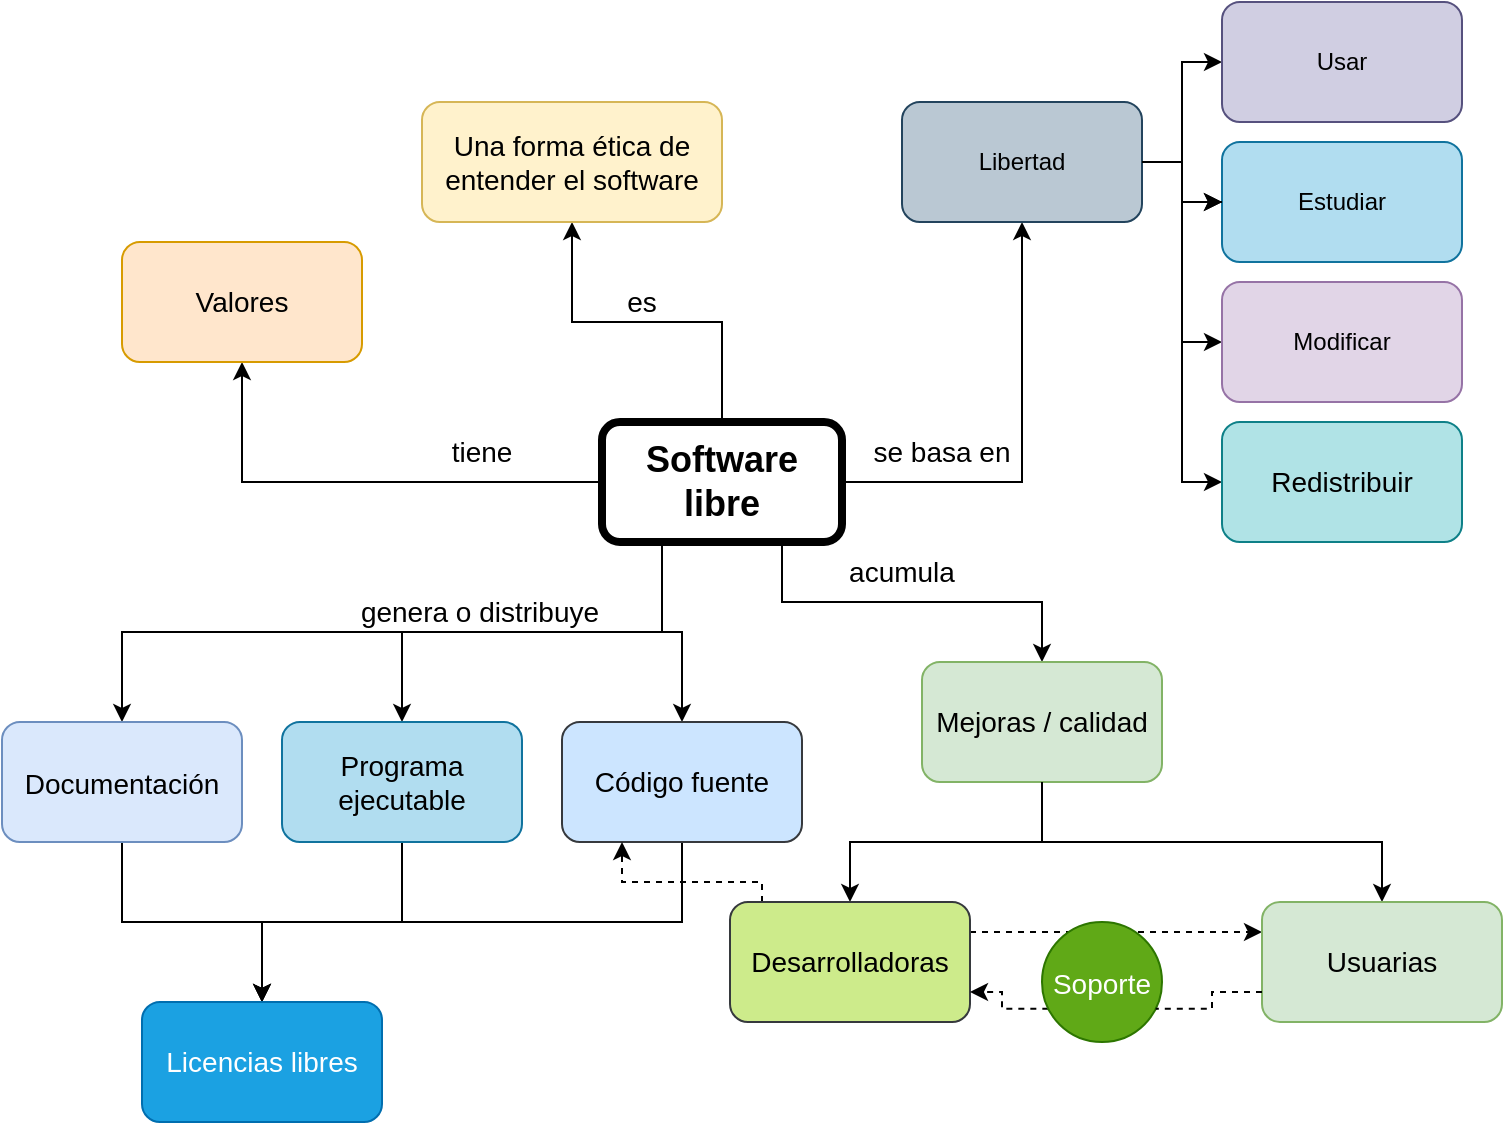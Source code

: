 <mxfile version="17.4.0" type="github">
  <diagram id="mqcoBNqN5jFAtbz3qUNQ" name="Page-1">
    <mxGraphModel dx="1348" dy="793" grid="1" gridSize="10" guides="1" tooltips="1" connect="1" arrows="1" fold="1" page="1" pageScale="1" pageWidth="827" pageHeight="1169" background="#FFFFFF" math="0" shadow="0">
      <root>
        <mxCell id="0" />
        <mxCell id="1" parent="0" />
        <mxCell id="0BLlIOfwIHSrkyi2slhk-3" style="edgeStyle=orthogonalEdgeStyle;rounded=0;orthogonalLoop=1;jettySize=auto;html=1;entryX=0.5;entryY=1;entryDx=0;entryDy=0;fontSize=14;" edge="1" parent="1" source="0BLlIOfwIHSrkyi2slhk-1" target="0BLlIOfwIHSrkyi2slhk-2">
          <mxGeometry relative="1" as="geometry" />
        </mxCell>
        <mxCell id="0BLlIOfwIHSrkyi2slhk-8" value="" style="edgeStyle=orthogonalEdgeStyle;rounded=0;orthogonalLoop=1;jettySize=auto;html=1;fontSize=14;" edge="1" parent="1" source="0BLlIOfwIHSrkyi2slhk-1" target="0BLlIOfwIHSrkyi2slhk-7">
          <mxGeometry relative="1" as="geometry" />
        </mxCell>
        <mxCell id="0BLlIOfwIHSrkyi2slhk-10" style="edgeStyle=orthogonalEdgeStyle;rounded=0;orthogonalLoop=1;jettySize=auto;html=1;exitX=0.25;exitY=1;exitDx=0;exitDy=0;fontSize=18;entryX=0.5;entryY=0;entryDx=0;entryDy=0;" edge="1" parent="1" source="0BLlIOfwIHSrkyi2slhk-1" target="0BLlIOfwIHSrkyi2slhk-11">
          <mxGeometry relative="1" as="geometry">
            <mxPoint x="289" y="510" as="targetPoint" />
          </mxGeometry>
        </mxCell>
        <mxCell id="0BLlIOfwIHSrkyi2slhk-12" style="edgeStyle=orthogonalEdgeStyle;rounded=0;orthogonalLoop=1;jettySize=auto;html=1;exitX=0.25;exitY=1;exitDx=0;exitDy=0;fontSize=14;" edge="1" parent="1" source="0BLlIOfwIHSrkyi2slhk-1" target="0BLlIOfwIHSrkyi2slhk-13">
          <mxGeometry relative="1" as="geometry">
            <mxPoint x="369" y="640" as="targetPoint" />
          </mxGeometry>
        </mxCell>
        <mxCell id="0BLlIOfwIHSrkyi2slhk-14" style="edgeStyle=orthogonalEdgeStyle;rounded=0;orthogonalLoop=1;jettySize=auto;html=1;exitX=0.25;exitY=1;exitDx=0;exitDy=0;fontSize=14;" edge="1" parent="1" source="0BLlIOfwIHSrkyi2slhk-1" target="0BLlIOfwIHSrkyi2slhk-15">
          <mxGeometry relative="1" as="geometry">
            <mxPoint x="459" y="500" as="targetPoint" />
          </mxGeometry>
        </mxCell>
        <mxCell id="0BLlIOfwIHSrkyi2slhk-21" style="edgeStyle=orthogonalEdgeStyle;rounded=0;orthogonalLoop=1;jettySize=auto;html=1;exitX=0.75;exitY=1;exitDx=0;exitDy=0;fontSize=14;" edge="1" parent="1" source="0BLlIOfwIHSrkyi2slhk-1" target="0BLlIOfwIHSrkyi2slhk-22">
          <mxGeometry relative="1" as="geometry">
            <mxPoint x="559" y="530" as="targetPoint" />
          </mxGeometry>
        </mxCell>
        <mxCell id="0BLlIOfwIHSrkyi2slhk-28" value="" style="edgeStyle=orthogonalEdgeStyle;rounded=0;orthogonalLoop=1;jettySize=auto;html=1;fontSize=14;" edge="1" parent="1" source="0BLlIOfwIHSrkyi2slhk-1" target="0BLlIOfwIHSrkyi2slhk-27">
          <mxGeometry relative="1" as="geometry" />
        </mxCell>
        <mxCell id="0BLlIOfwIHSrkyi2slhk-1" value="&lt;b&gt;&lt;font style=&quot;font-size: 14px&quot;&gt;&lt;font style=&quot;font-size: 18px&quot;&gt;Software libre&lt;/font&gt;&lt;br&gt;&lt;/font&gt;&lt;/b&gt;" style="rounded=1;whiteSpace=wrap;html=1;strokeWidth=4;" vertex="1" parent="1">
          <mxGeometry x="339" y="380" width="120" height="60" as="geometry" />
        </mxCell>
        <mxCell id="0BLlIOfwIHSrkyi2slhk-2" value="Una forma ética de entender el software" style="rounded=1;whiteSpace=wrap;html=1;fontSize=14;fillColor=#fff2cc;strokeColor=#d6b656;" vertex="1" parent="1">
          <mxGeometry x="249" y="220" width="150" height="60" as="geometry" />
        </mxCell>
        <mxCell id="0BLlIOfwIHSrkyi2slhk-4" value="es" style="text;html=1;strokeColor=none;fillColor=none;align=center;verticalAlign=middle;whiteSpace=wrap;rounded=0;fontSize=14;" vertex="1" parent="1">
          <mxGeometry x="329" y="305" width="60" height="30" as="geometry" />
        </mxCell>
        <mxCell id="0BLlIOfwIHSrkyi2slhk-7" value="&lt;font style=&quot;font-size: 14px&quot;&gt;Valores&lt;b&gt;&lt;font style=&quot;font-size: 14px&quot;&gt;&lt;br&gt;&lt;/font&gt;&lt;/b&gt;&lt;/font&gt;" style="rounded=1;whiteSpace=wrap;html=1;fillColor=#ffe6cc;strokeColor=#d79b00;" vertex="1" parent="1">
          <mxGeometry x="99" y="290" width="120" height="60" as="geometry" />
        </mxCell>
        <mxCell id="0BLlIOfwIHSrkyi2slhk-9" value="tiene" style="text;html=1;strokeColor=none;fillColor=none;align=center;verticalAlign=middle;whiteSpace=wrap;rounded=0;fontSize=14;" vertex="1" parent="1">
          <mxGeometry x="249" y="380" width="60" height="30" as="geometry" />
        </mxCell>
        <mxCell id="0BLlIOfwIHSrkyi2slhk-16" style="edgeStyle=orthogonalEdgeStyle;rounded=0;orthogonalLoop=1;jettySize=auto;html=1;fontSize=14;" edge="1" parent="1" source="0BLlIOfwIHSrkyi2slhk-11" target="0BLlIOfwIHSrkyi2slhk-17">
          <mxGeometry relative="1" as="geometry">
            <mxPoint x="129" y="630" as="targetPoint" />
          </mxGeometry>
        </mxCell>
        <mxCell id="0BLlIOfwIHSrkyi2slhk-11" value="&lt;font style=&quot;font-size: 14px&quot;&gt;Documentación&lt;/font&gt;" style="rounded=1;whiteSpace=wrap;html=1;fontSize=18;fillColor=#dae8fc;strokeColor=#6c8ebf;" vertex="1" parent="1">
          <mxGeometry x="39" y="530" width="120" height="60" as="geometry" />
        </mxCell>
        <mxCell id="0BLlIOfwIHSrkyi2slhk-18" style="edgeStyle=orthogonalEdgeStyle;rounded=0;orthogonalLoop=1;jettySize=auto;html=1;exitX=0.5;exitY=1;exitDx=0;exitDy=0;fontSize=14;" edge="1" parent="1" source="0BLlIOfwIHSrkyi2slhk-13" target="0BLlIOfwIHSrkyi2slhk-17">
          <mxGeometry relative="1" as="geometry" />
        </mxCell>
        <mxCell id="0BLlIOfwIHSrkyi2slhk-13" value="Programa ejecutable" style="rounded=1;whiteSpace=wrap;html=1;fontSize=14;fillColor=#b1ddf0;strokeColor=#10739e;" vertex="1" parent="1">
          <mxGeometry x="179" y="530" width="120" height="60" as="geometry" />
        </mxCell>
        <mxCell id="0BLlIOfwIHSrkyi2slhk-19" style="edgeStyle=orthogonalEdgeStyle;rounded=0;orthogonalLoop=1;jettySize=auto;html=1;entryX=0.5;entryY=0;entryDx=0;entryDy=0;fontSize=14;" edge="1" parent="1" source="0BLlIOfwIHSrkyi2slhk-15" target="0BLlIOfwIHSrkyi2slhk-17">
          <mxGeometry relative="1" as="geometry">
            <Array as="points">
              <mxPoint x="379" y="630" />
              <mxPoint x="169" y="630" />
            </Array>
          </mxGeometry>
        </mxCell>
        <mxCell id="0BLlIOfwIHSrkyi2slhk-15" value="Código fuente" style="rounded=1;whiteSpace=wrap;html=1;fontSize=14;fillColor=#cce5ff;strokeColor=#36393d;" vertex="1" parent="1">
          <mxGeometry x="319" y="530" width="120" height="60" as="geometry" />
        </mxCell>
        <mxCell id="0BLlIOfwIHSrkyi2slhk-17" value="Licencias libres" style="rounded=1;whiteSpace=wrap;html=1;fontSize=14;fillColor=#1ba1e2;fontColor=#ffffff;strokeColor=#006EAF;" vertex="1" parent="1">
          <mxGeometry x="109" y="670" width="120" height="60" as="geometry" />
        </mxCell>
        <mxCell id="0BLlIOfwIHSrkyi2slhk-20" value="genera o distribuye" style="text;html=1;strokeColor=none;fillColor=none;align=center;verticalAlign=middle;whiteSpace=wrap;rounded=0;fontSize=14;" vertex="1" parent="1">
          <mxGeometry x="188" y="460" width="180" height="30" as="geometry" />
        </mxCell>
        <mxCell id="0BLlIOfwIHSrkyi2slhk-23" style="edgeStyle=orthogonalEdgeStyle;rounded=0;orthogonalLoop=1;jettySize=auto;html=1;fontSize=14;" edge="1" parent="1" source="0BLlIOfwIHSrkyi2slhk-22" target="0BLlIOfwIHSrkyi2slhk-24">
          <mxGeometry relative="1" as="geometry">
            <mxPoint x="509" y="610" as="targetPoint" />
          </mxGeometry>
        </mxCell>
        <mxCell id="0BLlIOfwIHSrkyi2slhk-22" value="Mejoras / calidad" style="rounded=1;whiteSpace=wrap;html=1;fontSize=14;fillColor=#d5e8d4;strokeColor=#82b366;" vertex="1" parent="1">
          <mxGeometry x="499" y="500" width="120" height="60" as="geometry" />
        </mxCell>
        <mxCell id="0BLlIOfwIHSrkyi2slhk-41" style="edgeStyle=orthogonalEdgeStyle;rounded=0;orthogonalLoop=1;jettySize=auto;html=1;entryX=0.25;entryY=1;entryDx=0;entryDy=0;fontSize=18;dashed=1;" edge="1" parent="1" source="0BLlIOfwIHSrkyi2slhk-24" target="0BLlIOfwIHSrkyi2slhk-15">
          <mxGeometry relative="1" as="geometry">
            <Array as="points">
              <mxPoint x="419" y="650" />
              <mxPoint x="419" y="610" />
              <mxPoint x="349" y="610" />
            </Array>
          </mxGeometry>
        </mxCell>
        <mxCell id="0BLlIOfwIHSrkyi2slhk-43" style="edgeStyle=orthogonalEdgeStyle;rounded=0;orthogonalLoop=1;jettySize=auto;html=1;exitX=1;exitY=0.25;exitDx=0;exitDy=0;entryX=0;entryY=0.25;entryDx=0;entryDy=0;dashed=1;fontSize=18;" edge="1" parent="1" source="0BLlIOfwIHSrkyi2slhk-24" target="0BLlIOfwIHSrkyi2slhk-26">
          <mxGeometry relative="1" as="geometry" />
        </mxCell>
        <mxCell id="0BLlIOfwIHSrkyi2slhk-24" value="Desarrolladoras" style="rounded=1;whiteSpace=wrap;html=1;fontSize=14;fillColor=#cdeb8b;strokeColor=#36393d;" vertex="1" parent="1">
          <mxGeometry x="403" y="620" width="120" height="60" as="geometry" />
        </mxCell>
        <mxCell id="0BLlIOfwIHSrkyi2slhk-25" style="edgeStyle=orthogonalEdgeStyle;rounded=0;orthogonalLoop=1;jettySize=auto;html=1;exitX=0.5;exitY=1;exitDx=0;exitDy=0;fontSize=14;" edge="1" parent="1" source="0BLlIOfwIHSrkyi2slhk-22" target="0BLlIOfwIHSrkyi2slhk-26">
          <mxGeometry relative="1" as="geometry">
            <mxPoint x="649" y="620" as="targetPoint" />
          </mxGeometry>
        </mxCell>
        <mxCell id="0BLlIOfwIHSrkyi2slhk-44" style="edgeStyle=orthogonalEdgeStyle;rounded=0;orthogonalLoop=1;jettySize=auto;html=1;exitX=0;exitY=0.75;exitDx=0;exitDy=0;entryX=1;entryY=0.75;entryDx=0;entryDy=0;dashed=1;fontSize=18;startArrow=none;" edge="1" parent="1" source="0BLlIOfwIHSrkyi2slhk-45" target="0BLlIOfwIHSrkyi2slhk-24">
          <mxGeometry relative="1" as="geometry" />
        </mxCell>
        <mxCell id="0BLlIOfwIHSrkyi2slhk-26" value="Usuarias" style="rounded=1;whiteSpace=wrap;html=1;fontSize=14;fillColor=#d5e8d4;strokeColor=#82b366;" vertex="1" parent="1">
          <mxGeometry x="669" y="620" width="120" height="60" as="geometry" />
        </mxCell>
        <mxCell id="0BLlIOfwIHSrkyi2slhk-31" value="" style="edgeStyle=orthogonalEdgeStyle;rounded=0;orthogonalLoop=1;jettySize=auto;html=1;fontSize=14;" edge="1" parent="1" source="0BLlIOfwIHSrkyi2slhk-27" target="0BLlIOfwIHSrkyi2slhk-30">
          <mxGeometry relative="1" as="geometry" />
        </mxCell>
        <mxCell id="0BLlIOfwIHSrkyi2slhk-34" value="" style="edgeStyle=orthogonalEdgeStyle;rounded=0;orthogonalLoop=1;jettySize=auto;html=1;fontSize=14;" edge="1" parent="1" source="0BLlIOfwIHSrkyi2slhk-27" target="0BLlIOfwIHSrkyi2slhk-33">
          <mxGeometry relative="1" as="geometry" />
        </mxCell>
        <mxCell id="0BLlIOfwIHSrkyi2slhk-35" value="" style="edgeStyle=orthogonalEdgeStyle;rounded=0;orthogonalLoop=1;jettySize=auto;html=1;fontSize=14;" edge="1" parent="1" source="0BLlIOfwIHSrkyi2slhk-27" target="0BLlIOfwIHSrkyi2slhk-33">
          <mxGeometry relative="1" as="geometry" />
        </mxCell>
        <mxCell id="0BLlIOfwIHSrkyi2slhk-37" value="" style="edgeStyle=orthogonalEdgeStyle;rounded=0;orthogonalLoop=1;jettySize=auto;html=1;fontSize=14;entryX=0;entryY=0.5;entryDx=0;entryDy=0;" edge="1" parent="1" source="0BLlIOfwIHSrkyi2slhk-27" target="0BLlIOfwIHSrkyi2slhk-36">
          <mxGeometry relative="1" as="geometry">
            <Array as="points">
              <mxPoint x="629" y="250" />
              <mxPoint x="629" y="340" />
            </Array>
          </mxGeometry>
        </mxCell>
        <mxCell id="0BLlIOfwIHSrkyi2slhk-38" style="edgeStyle=orthogonalEdgeStyle;rounded=0;orthogonalLoop=1;jettySize=auto;html=1;fontSize=14;startArrow=none;exitX=1;exitY=0.5;exitDx=0;exitDy=0;entryX=0;entryY=0.5;entryDx=0;entryDy=0;" edge="1" parent="1" source="0BLlIOfwIHSrkyi2slhk-27" target="0BLlIOfwIHSrkyi2slhk-39">
          <mxGeometry relative="1" as="geometry">
            <mxPoint x="709" y="510" as="targetPoint" />
            <Array as="points">
              <mxPoint x="629" y="250" />
              <mxPoint x="629" y="410" />
            </Array>
          </mxGeometry>
        </mxCell>
        <mxCell id="0BLlIOfwIHSrkyi2slhk-27" value="Libertad" style="rounded=1;whiteSpace=wrap;html=1;fillColor=#bac8d3;strokeColor=#23445d;" vertex="1" parent="1">
          <mxGeometry x="489" y="220" width="120" height="60" as="geometry" />
        </mxCell>
        <mxCell id="0BLlIOfwIHSrkyi2slhk-30" value="Usar" style="rounded=1;whiteSpace=wrap;html=1;fillColor=#d0cee2;strokeColor=#56517e;" vertex="1" parent="1">
          <mxGeometry x="649" y="170" width="120" height="60" as="geometry" />
        </mxCell>
        <mxCell id="0BLlIOfwIHSrkyi2slhk-36" value="Modificar" style="rounded=1;whiteSpace=wrap;html=1;fillColor=#e1d5e7;strokeColor=#9673a6;" vertex="1" parent="1">
          <mxGeometry x="649" y="310" width="120" height="60" as="geometry" />
        </mxCell>
        <mxCell id="0BLlIOfwIHSrkyi2slhk-39" value="Redistribuir" style="rounded=1;whiteSpace=wrap;html=1;fontSize=14;fillColor=#b0e3e6;strokeColor=#0e8088;" vertex="1" parent="1">
          <mxGeometry x="649" y="380" width="120" height="60" as="geometry" />
        </mxCell>
        <mxCell id="0BLlIOfwIHSrkyi2slhk-33" value="Estudiar" style="rounded=1;whiteSpace=wrap;html=1;fillColor=#b1ddf0;strokeColor=#10739e;" vertex="1" parent="1">
          <mxGeometry x="649" y="240" width="120" height="60" as="geometry" />
        </mxCell>
        <mxCell id="0BLlIOfwIHSrkyi2slhk-40" value="" style="edgeStyle=orthogonalEdgeStyle;rounded=0;orthogonalLoop=1;jettySize=auto;html=1;fontSize=14;endArrow=none;" edge="1" parent="1" source="0BLlIOfwIHSrkyi2slhk-27" target="0BLlIOfwIHSrkyi2slhk-33">
          <mxGeometry relative="1" as="geometry">
            <mxPoint x="709" y="480" as="targetPoint" />
            <mxPoint x="609" y="250" as="sourcePoint" />
          </mxGeometry>
        </mxCell>
        <mxCell id="0BLlIOfwIHSrkyi2slhk-42" value="acumula" style="text;html=1;strokeColor=none;fillColor=none;align=center;verticalAlign=middle;whiteSpace=wrap;rounded=0;fontSize=14;" vertex="1" parent="1">
          <mxGeometry x="399" y="440" width="180" height="30" as="geometry" />
        </mxCell>
        <mxCell id="0BLlIOfwIHSrkyi2slhk-45" value="&lt;font style=&quot;font-size: 14px&quot;&gt;Soporte&lt;/font&gt;" style="ellipse;whiteSpace=wrap;html=1;fontSize=18;strokeWidth=1;fillColor=#60a917;fontColor=#ffffff;strokeColor=#2D7600;" vertex="1" parent="1">
          <mxGeometry x="559" y="630" width="60" height="60" as="geometry" />
        </mxCell>
        <mxCell id="0BLlIOfwIHSrkyi2slhk-46" value="" style="edgeStyle=orthogonalEdgeStyle;rounded=0;orthogonalLoop=1;jettySize=auto;html=1;exitX=0;exitY=0.75;exitDx=0;exitDy=0;entryX=1;entryY=0.75;entryDx=0;entryDy=0;dashed=1;fontSize=18;endArrow=none;" edge="1" parent="1" source="0BLlIOfwIHSrkyi2slhk-26" target="0BLlIOfwIHSrkyi2slhk-45">
          <mxGeometry relative="1" as="geometry">
            <mxPoint x="629" y="665" as="sourcePoint" />
            <mxPoint x="523" y="665" as="targetPoint" />
          </mxGeometry>
        </mxCell>
        <mxCell id="0BLlIOfwIHSrkyi2slhk-47" value="se basa en" style="text;html=1;strokeColor=none;fillColor=none;align=center;verticalAlign=middle;whiteSpace=wrap;rounded=0;fontSize=14;" vertex="1" parent="1">
          <mxGeometry x="419" y="380" width="180" height="30" as="geometry" />
        </mxCell>
      </root>
    </mxGraphModel>
  </diagram>
</mxfile>
